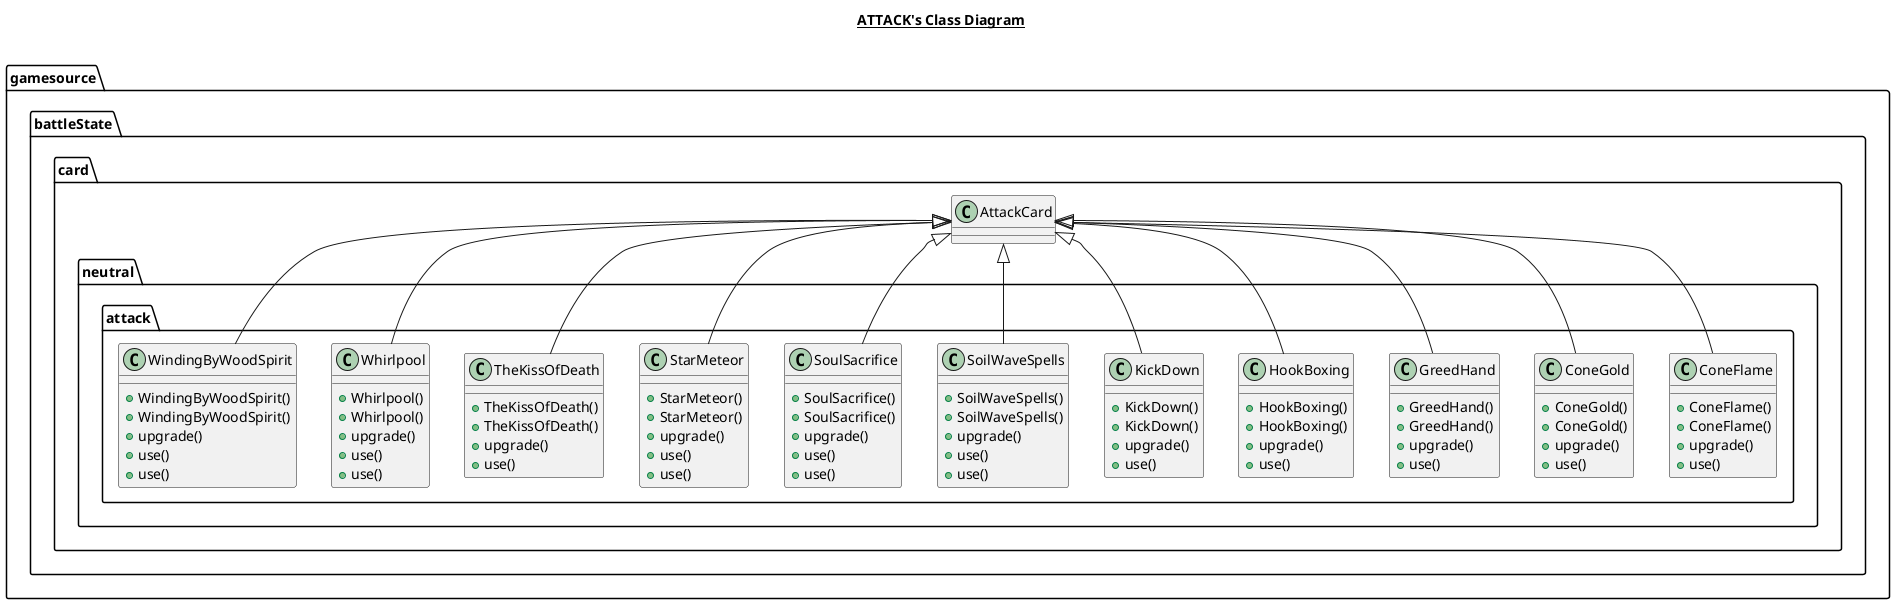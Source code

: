 @startuml

title __ATTACK's Class Diagram__\n

  namespace gamesource {
    namespace battleState.card {
      namespace neutral.attack {
        class gamesource.battleState.card.neutral.attack.ConeFlame {
            + ConeFlame()
            + ConeFlame()
            + upgrade()
            + use()
        }
      }
    }
  }
  

  namespace gamesource {
    namespace battleState.card {
      namespace neutral.attack {
        class gamesource.battleState.card.neutral.attack.ConeGold {
            + ConeGold()
            + ConeGold()
            + upgrade()
            + use()
        }
      }
    }
  }
  

  namespace gamesource {
    namespace battleState.card {
      namespace neutral.attack {
        class gamesource.battleState.card.neutral.attack.GreedHand {
            + GreedHand()
            + GreedHand()
            + upgrade()
            + use()
        }
      }
    }
  }
  

  namespace gamesource {
    namespace battleState.card {
      namespace neutral.attack {
        class gamesource.battleState.card.neutral.attack.HookBoxing {
            + HookBoxing()
            + HookBoxing()
            + upgrade()
            + use()
        }
      }
    }
  }
  

  namespace gamesource {
    namespace battleState.card {
      namespace neutral.attack {
        class gamesource.battleState.card.neutral.attack.KickDown {
            + KickDown()
            + KickDown()
            + upgrade()
            + use()
        }
      }
    }
  }
  

  namespace gamesource {
    namespace battleState.card {
      namespace neutral.attack {
        class gamesource.battleState.card.neutral.attack.SoilWaveSpells {
            + SoilWaveSpells()
            + SoilWaveSpells()
            + upgrade()
            + use()
            + use()
        }
      }
    }
  }
  

  namespace gamesource {
    namespace battleState.card {
      namespace neutral.attack {
        class gamesource.battleState.card.neutral.attack.SoulSacrifice {
            + SoulSacrifice()
            + SoulSacrifice()
            + upgrade()
            + use()
            + use()
        }
      }
    }
  }
  

  namespace gamesource {
    namespace battleState.card {
      namespace neutral.attack {
        class gamesource.battleState.card.neutral.attack.StarMeteor {
            + StarMeteor()
            + StarMeteor()
            + upgrade()
            + use()
            + use()
        }
      }
    }
  }
  

  namespace gamesource {
    namespace battleState.card {
      namespace neutral.attack {
        class gamesource.battleState.card.neutral.attack.TheKissOfDeath {
            + TheKissOfDeath()
            + TheKissOfDeath()
            + upgrade()
            + use()
        }
      }
    }
  }
  

  namespace gamesource {
    namespace battleState.card {
      namespace neutral.attack {
        class gamesource.battleState.card.neutral.attack.Whirlpool {
            + Whirlpool()
            + Whirlpool()
            + upgrade()
            + use()
            + use()
        }
      }
    }
  }
  

  namespace gamesource {
    namespace battleState.card {
      namespace neutral.attack {
        class gamesource.battleState.card.neutral.attack.WindingByWoodSpirit {
            + WindingByWoodSpirit()
            + WindingByWoodSpirit()
            + upgrade()
            + use()
            + use()
        }
      }
    }
  }
  

  gamesource.battleState.card.neutral.attack.ConeFlame -up-|> gamesource.battleState.card.AttackCard
  gamesource.battleState.card.neutral.attack.ConeGold -up-|> gamesource.battleState.card.AttackCard
  gamesource.battleState.card.neutral.attack.GreedHand -up-|> gamesource.battleState.card.AttackCard
  gamesource.battleState.card.neutral.attack.HookBoxing -up-|> gamesource.battleState.card.AttackCard
  gamesource.battleState.card.neutral.attack.KickDown -up-|> gamesource.battleState.card.AttackCard
  gamesource.battleState.card.neutral.attack.SoilWaveSpells -up-|> gamesource.battleState.card.AttackCard
  gamesource.battleState.card.neutral.attack.SoulSacrifice -up-|> gamesource.battleState.card.AttackCard
  gamesource.battleState.card.neutral.attack.StarMeteor -up-|> gamesource.battleState.card.AttackCard
  gamesource.battleState.card.neutral.attack.TheKissOfDeath -up-|> gamesource.battleState.card.AttackCard
  gamesource.battleState.card.neutral.attack.Whirlpool -up-|> gamesource.battleState.card.AttackCard
  gamesource.battleState.card.neutral.attack.WindingByWoodSpirit -up-|> gamesource.battleState.card.AttackCard




@enduml
